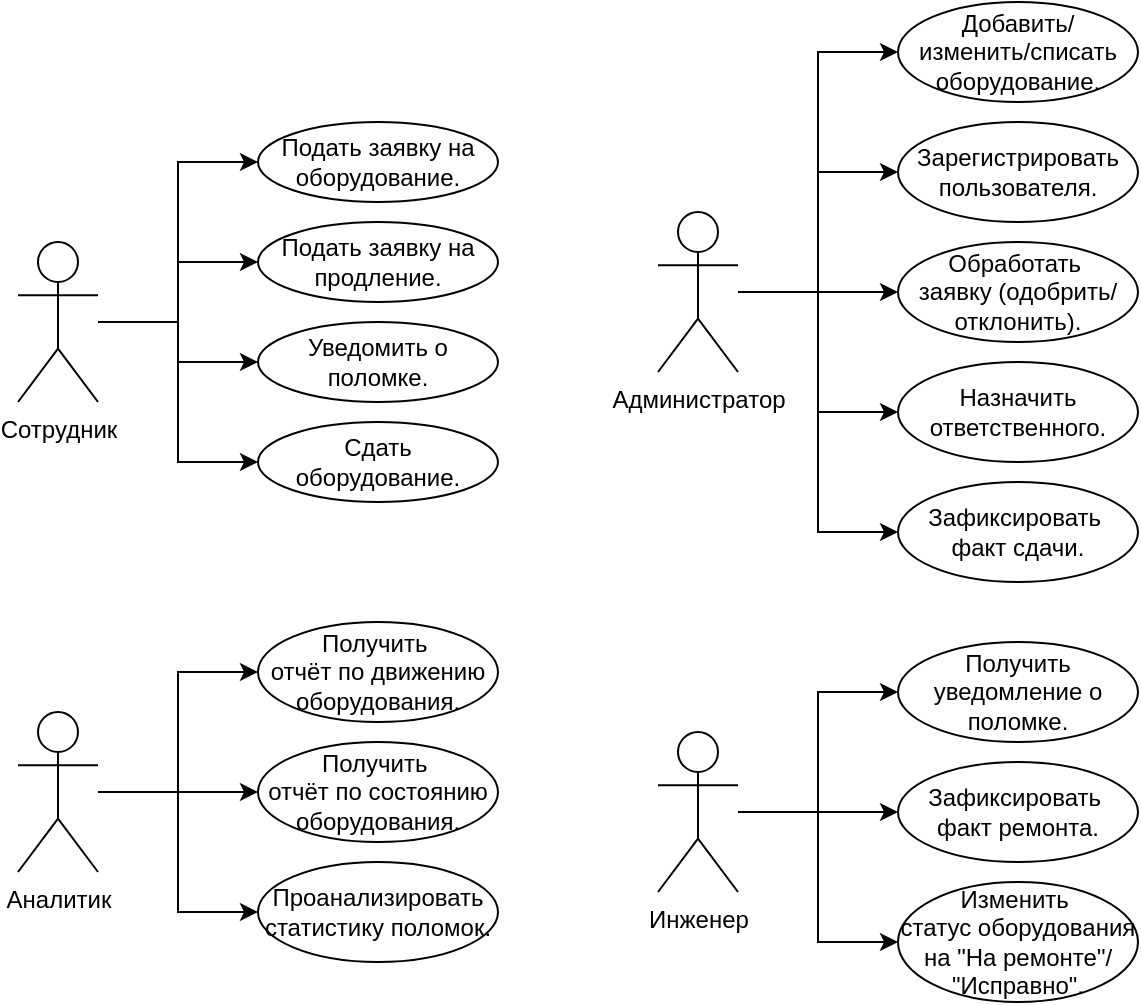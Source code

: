<?xml version="1.0" encoding="UTF-8"?>
<mxfile version="27.2.0">
  <diagram name="Страница — 1" id="XIFLfUQBfyp-i4rlcvOL">
    <mxGraphModel dx="1303" dy="774" grid="1" gridSize="10" guides="1" tooltips="1" connect="1" arrows="1" fold="1" page="1" pageScale="1" pageWidth="827" pageHeight="1169" math="0" shadow="0">
      <root>
        <mxCell id="0" />
        <mxCell id="1" parent="0" />
        <mxCell id="brVQoWc6wGx_Zj00TtDI-1" value="Подать заявку на оборудование." style="ellipse;whiteSpace=wrap;html=1;" parent="1" vertex="1">
          <mxGeometry x="140" y="100" width="120" height="40" as="geometry" />
        </mxCell>
        <mxCell id="brVQoWc6wGx_Zj00TtDI-20" style="edgeStyle=orthogonalEdgeStyle;rounded=0;orthogonalLoop=1;jettySize=auto;html=1;entryX=0;entryY=0.5;entryDx=0;entryDy=0;" parent="1" source="brVQoWc6wGx_Zj00TtDI-2" target="brVQoWc6wGx_Zj00TtDI-15" edge="1">
          <mxGeometry relative="1" as="geometry" />
        </mxCell>
        <mxCell id="brVQoWc6wGx_Zj00TtDI-21" style="edgeStyle=orthogonalEdgeStyle;rounded=0;orthogonalLoop=1;jettySize=auto;html=1;entryX=0;entryY=0.5;entryDx=0;entryDy=0;" parent="1" source="brVQoWc6wGx_Zj00TtDI-2" target="brVQoWc6wGx_Zj00TtDI-19" edge="1">
          <mxGeometry relative="1" as="geometry" />
        </mxCell>
        <mxCell id="brVQoWc6wGx_Zj00TtDI-22" style="edgeStyle=orthogonalEdgeStyle;rounded=0;orthogonalLoop=1;jettySize=auto;html=1;entryX=0;entryY=0.5;entryDx=0;entryDy=0;" parent="1" source="brVQoWc6wGx_Zj00TtDI-2" target="brVQoWc6wGx_Zj00TtDI-18" edge="1">
          <mxGeometry relative="1" as="geometry" />
        </mxCell>
        <mxCell id="brVQoWc6wGx_Zj00TtDI-23" style="edgeStyle=orthogonalEdgeStyle;rounded=0;orthogonalLoop=1;jettySize=auto;html=1;entryX=0;entryY=0.5;entryDx=0;entryDy=0;" parent="1" source="brVQoWc6wGx_Zj00TtDI-2" target="brVQoWc6wGx_Zj00TtDI-17" edge="1">
          <mxGeometry relative="1" as="geometry" />
        </mxCell>
        <mxCell id="brVQoWc6wGx_Zj00TtDI-24" style="edgeStyle=orthogonalEdgeStyle;rounded=0;orthogonalLoop=1;jettySize=auto;html=1;entryX=0;entryY=0.5;entryDx=0;entryDy=0;" parent="1" source="brVQoWc6wGx_Zj00TtDI-2" target="brVQoWc6wGx_Zj00TtDI-16" edge="1">
          <mxGeometry relative="1" as="geometry" />
        </mxCell>
        <mxCell id="brVQoWc6wGx_Zj00TtDI-2" value="Администратор" style="shape=umlActor;verticalLabelPosition=bottom;verticalAlign=top;html=1;" parent="1" vertex="1">
          <mxGeometry x="340" y="145" width="40" height="80" as="geometry" />
        </mxCell>
        <mxCell id="brVQoWc6wGx_Zj00TtDI-8" style="edgeStyle=orthogonalEdgeStyle;rounded=0;orthogonalLoop=1;jettySize=auto;html=1;entryX=0;entryY=0.5;entryDx=0;entryDy=0;" parent="1" source="brVQoWc6wGx_Zj00TtDI-3" target="brVQoWc6wGx_Zj00TtDI-1" edge="1">
          <mxGeometry relative="1" as="geometry" />
        </mxCell>
        <mxCell id="brVQoWc6wGx_Zj00TtDI-12" style="edgeStyle=orthogonalEdgeStyle;rounded=0;orthogonalLoop=1;jettySize=auto;html=1;entryX=0;entryY=0.5;entryDx=0;entryDy=0;" parent="1" source="brVQoWc6wGx_Zj00TtDI-3" target="brVQoWc6wGx_Zj00TtDI-9" edge="1">
          <mxGeometry relative="1" as="geometry" />
        </mxCell>
        <mxCell id="brVQoWc6wGx_Zj00TtDI-13" style="edgeStyle=orthogonalEdgeStyle;rounded=0;orthogonalLoop=1;jettySize=auto;html=1;entryX=0;entryY=0.5;entryDx=0;entryDy=0;" parent="1" source="brVQoWc6wGx_Zj00TtDI-3" target="brVQoWc6wGx_Zj00TtDI-10" edge="1">
          <mxGeometry relative="1" as="geometry" />
        </mxCell>
        <mxCell id="brVQoWc6wGx_Zj00TtDI-14" style="edgeStyle=orthogonalEdgeStyle;rounded=0;orthogonalLoop=1;jettySize=auto;html=1;entryX=0;entryY=0.5;entryDx=0;entryDy=0;" parent="1" source="brVQoWc6wGx_Zj00TtDI-3" target="brVQoWc6wGx_Zj00TtDI-11" edge="1">
          <mxGeometry relative="1" as="geometry" />
        </mxCell>
        <mxCell id="brVQoWc6wGx_Zj00TtDI-3" value="Сотрудник" style="shape=umlActor;verticalLabelPosition=bottom;verticalAlign=top;html=1;" parent="1" vertex="1">
          <mxGeometry x="20" y="160" width="40" height="80" as="geometry" />
        </mxCell>
        <mxCell id="brVQoWc6wGx_Zj00TtDI-39" style="edgeStyle=orthogonalEdgeStyle;rounded=0;orthogonalLoop=1;jettySize=auto;html=1;entryX=0;entryY=0.5;entryDx=0;entryDy=0;" parent="1" source="brVQoWc6wGx_Zj00TtDI-5" target="brVQoWc6wGx_Zj00TtDI-36" edge="1">
          <mxGeometry relative="1" as="geometry" />
        </mxCell>
        <mxCell id="brVQoWc6wGx_Zj00TtDI-40" style="edgeStyle=orthogonalEdgeStyle;rounded=0;orthogonalLoop=1;jettySize=auto;html=1;entryX=0;entryY=0.5;entryDx=0;entryDy=0;" parent="1" source="brVQoWc6wGx_Zj00TtDI-5" target="brVQoWc6wGx_Zj00TtDI-38" edge="1">
          <mxGeometry relative="1" as="geometry" />
        </mxCell>
        <mxCell id="brVQoWc6wGx_Zj00TtDI-41" style="edgeStyle=orthogonalEdgeStyle;rounded=0;orthogonalLoop=1;jettySize=auto;html=1;entryX=0;entryY=0.5;entryDx=0;entryDy=0;" parent="1" source="brVQoWc6wGx_Zj00TtDI-5" target="brVQoWc6wGx_Zj00TtDI-37" edge="1">
          <mxGeometry relative="1" as="geometry" />
        </mxCell>
        <mxCell id="brVQoWc6wGx_Zj00TtDI-5" value="Инженер" style="shape=umlActor;verticalLabelPosition=bottom;verticalAlign=top;html=1;" parent="1" vertex="1">
          <mxGeometry x="340" y="405" width="40" height="80" as="geometry" />
        </mxCell>
        <mxCell id="brVQoWc6wGx_Zj00TtDI-9" value="Подать заявку на продление." style="ellipse;whiteSpace=wrap;html=1;" parent="1" vertex="1">
          <mxGeometry x="140" y="150" width="120" height="40" as="geometry" />
        </mxCell>
        <mxCell id="brVQoWc6wGx_Zj00TtDI-10" value="Уведомить о поломке." style="ellipse;whiteSpace=wrap;html=1;" parent="1" vertex="1">
          <mxGeometry x="140" y="200" width="120" height="40" as="geometry" />
        </mxCell>
        <mxCell id="brVQoWc6wGx_Zj00TtDI-11" value="Сдать оборудование." style="ellipse;whiteSpace=wrap;html=1;" parent="1" vertex="1">
          <mxGeometry x="140" y="250" width="120" height="40" as="geometry" />
        </mxCell>
        <mxCell id="brVQoWc6wGx_Zj00TtDI-15" value="Добавить/&lt;div&gt;изменить/списать оборудование.&lt;/div&gt;" style="ellipse;whiteSpace=wrap;html=1;" parent="1" vertex="1">
          <mxGeometry x="460" y="40" width="120" height="50" as="geometry" />
        </mxCell>
        <mxCell id="brVQoWc6wGx_Zj00TtDI-16" value="Зарегистрировать пользователя." style="ellipse;whiteSpace=wrap;html=1;" parent="1" vertex="1">
          <mxGeometry x="460" y="100" width="120" height="50" as="geometry" />
        </mxCell>
        <mxCell id="brVQoWc6wGx_Zj00TtDI-17" value="Обработать&amp;nbsp;&lt;div&gt;заявку (одобрить/отклонить).&lt;/div&gt;" style="ellipse;whiteSpace=wrap;html=1;" parent="1" vertex="1">
          <mxGeometry x="460" y="160" width="120" height="50" as="geometry" />
        </mxCell>
        <mxCell id="brVQoWc6wGx_Zj00TtDI-18" value="Назначить ответственного." style="ellipse;whiteSpace=wrap;html=1;" parent="1" vertex="1">
          <mxGeometry x="460" y="220" width="120" height="50" as="geometry" />
        </mxCell>
        <mxCell id="brVQoWc6wGx_Zj00TtDI-19" value="Зафиксировать&amp;nbsp;&lt;div&gt;факт сдачи.&lt;/div&gt;" style="ellipse;whiteSpace=wrap;html=1;" parent="1" vertex="1">
          <mxGeometry x="460" y="280" width="120" height="50" as="geometry" />
        </mxCell>
        <mxCell id="brVQoWc6wGx_Zj00TtDI-25" value="Получить&amp;nbsp;&lt;div&gt;отчёт по движению оборудования.&lt;/div&gt;" style="ellipse;whiteSpace=wrap;html=1;" parent="1" vertex="1">
          <mxGeometry x="140" y="350" width="120" height="50" as="geometry" />
        </mxCell>
        <mxCell id="brVQoWc6wGx_Zj00TtDI-26" style="edgeStyle=orthogonalEdgeStyle;rounded=0;orthogonalLoop=1;jettySize=auto;html=1;entryX=0;entryY=0.5;entryDx=0;entryDy=0;" parent="1" source="brVQoWc6wGx_Zj00TtDI-30" target="brVQoWc6wGx_Zj00TtDI-25" edge="1">
          <mxGeometry relative="1" as="geometry" />
        </mxCell>
        <mxCell id="brVQoWc6wGx_Zj00TtDI-27" style="edgeStyle=orthogonalEdgeStyle;rounded=0;orthogonalLoop=1;jettySize=auto;html=1;entryX=0;entryY=0.5;entryDx=0;entryDy=0;" parent="1" source="brVQoWc6wGx_Zj00TtDI-30" target="brVQoWc6wGx_Zj00TtDI-31" edge="1">
          <mxGeometry relative="1" as="geometry" />
        </mxCell>
        <mxCell id="brVQoWc6wGx_Zj00TtDI-28" style="edgeStyle=orthogonalEdgeStyle;rounded=0;orthogonalLoop=1;jettySize=auto;html=1;entryX=0;entryY=0.5;entryDx=0;entryDy=0;" parent="1" source="brVQoWc6wGx_Zj00TtDI-30" target="brVQoWc6wGx_Zj00TtDI-32" edge="1">
          <mxGeometry relative="1" as="geometry" />
        </mxCell>
        <mxCell id="brVQoWc6wGx_Zj00TtDI-30" value="Аналитик" style="shape=umlActor;verticalLabelPosition=bottom;verticalAlign=top;html=1;" parent="1" vertex="1">
          <mxGeometry x="20" y="395" width="40" height="80" as="geometry" />
        </mxCell>
        <mxCell id="brVQoWc6wGx_Zj00TtDI-31" value="Получить&amp;nbsp;&lt;div&gt;отчёт по состоянию оборудования.&lt;/div&gt;" style="ellipse;whiteSpace=wrap;html=1;" parent="1" vertex="1">
          <mxGeometry x="140" y="410" width="120" height="50" as="geometry" />
        </mxCell>
        <mxCell id="brVQoWc6wGx_Zj00TtDI-32" value="Проанализировать статистику поломок." style="ellipse;whiteSpace=wrap;html=1;" parent="1" vertex="1">
          <mxGeometry x="140" y="470" width="120" height="50" as="geometry" />
        </mxCell>
        <mxCell id="brVQoWc6wGx_Zj00TtDI-36" value="Получить уведомление о поломке." style="ellipse;whiteSpace=wrap;html=1;" parent="1" vertex="1">
          <mxGeometry x="460" y="360" width="120" height="50" as="geometry" />
        </mxCell>
        <mxCell id="brVQoWc6wGx_Zj00TtDI-37" value="Зафиксировать&amp;nbsp;&lt;div&gt;факт ремонта.&lt;/div&gt;" style="ellipse;whiteSpace=wrap;html=1;" parent="1" vertex="1">
          <mxGeometry x="460" y="420" width="120" height="50" as="geometry" />
        </mxCell>
        <mxCell id="brVQoWc6wGx_Zj00TtDI-38" value="&lt;div&gt;Изменить&amp;nbsp;&lt;/div&gt;&lt;div&gt;статус оборудования на &quot;На ремонте&quot;/&lt;/div&gt;&lt;div&gt;&quot;Исправно&quot;.&lt;/div&gt;" style="ellipse;whiteSpace=wrap;html=1;" parent="1" vertex="1">
          <mxGeometry x="460" y="480" width="120" height="60" as="geometry" />
        </mxCell>
      </root>
    </mxGraphModel>
  </diagram>
</mxfile>
